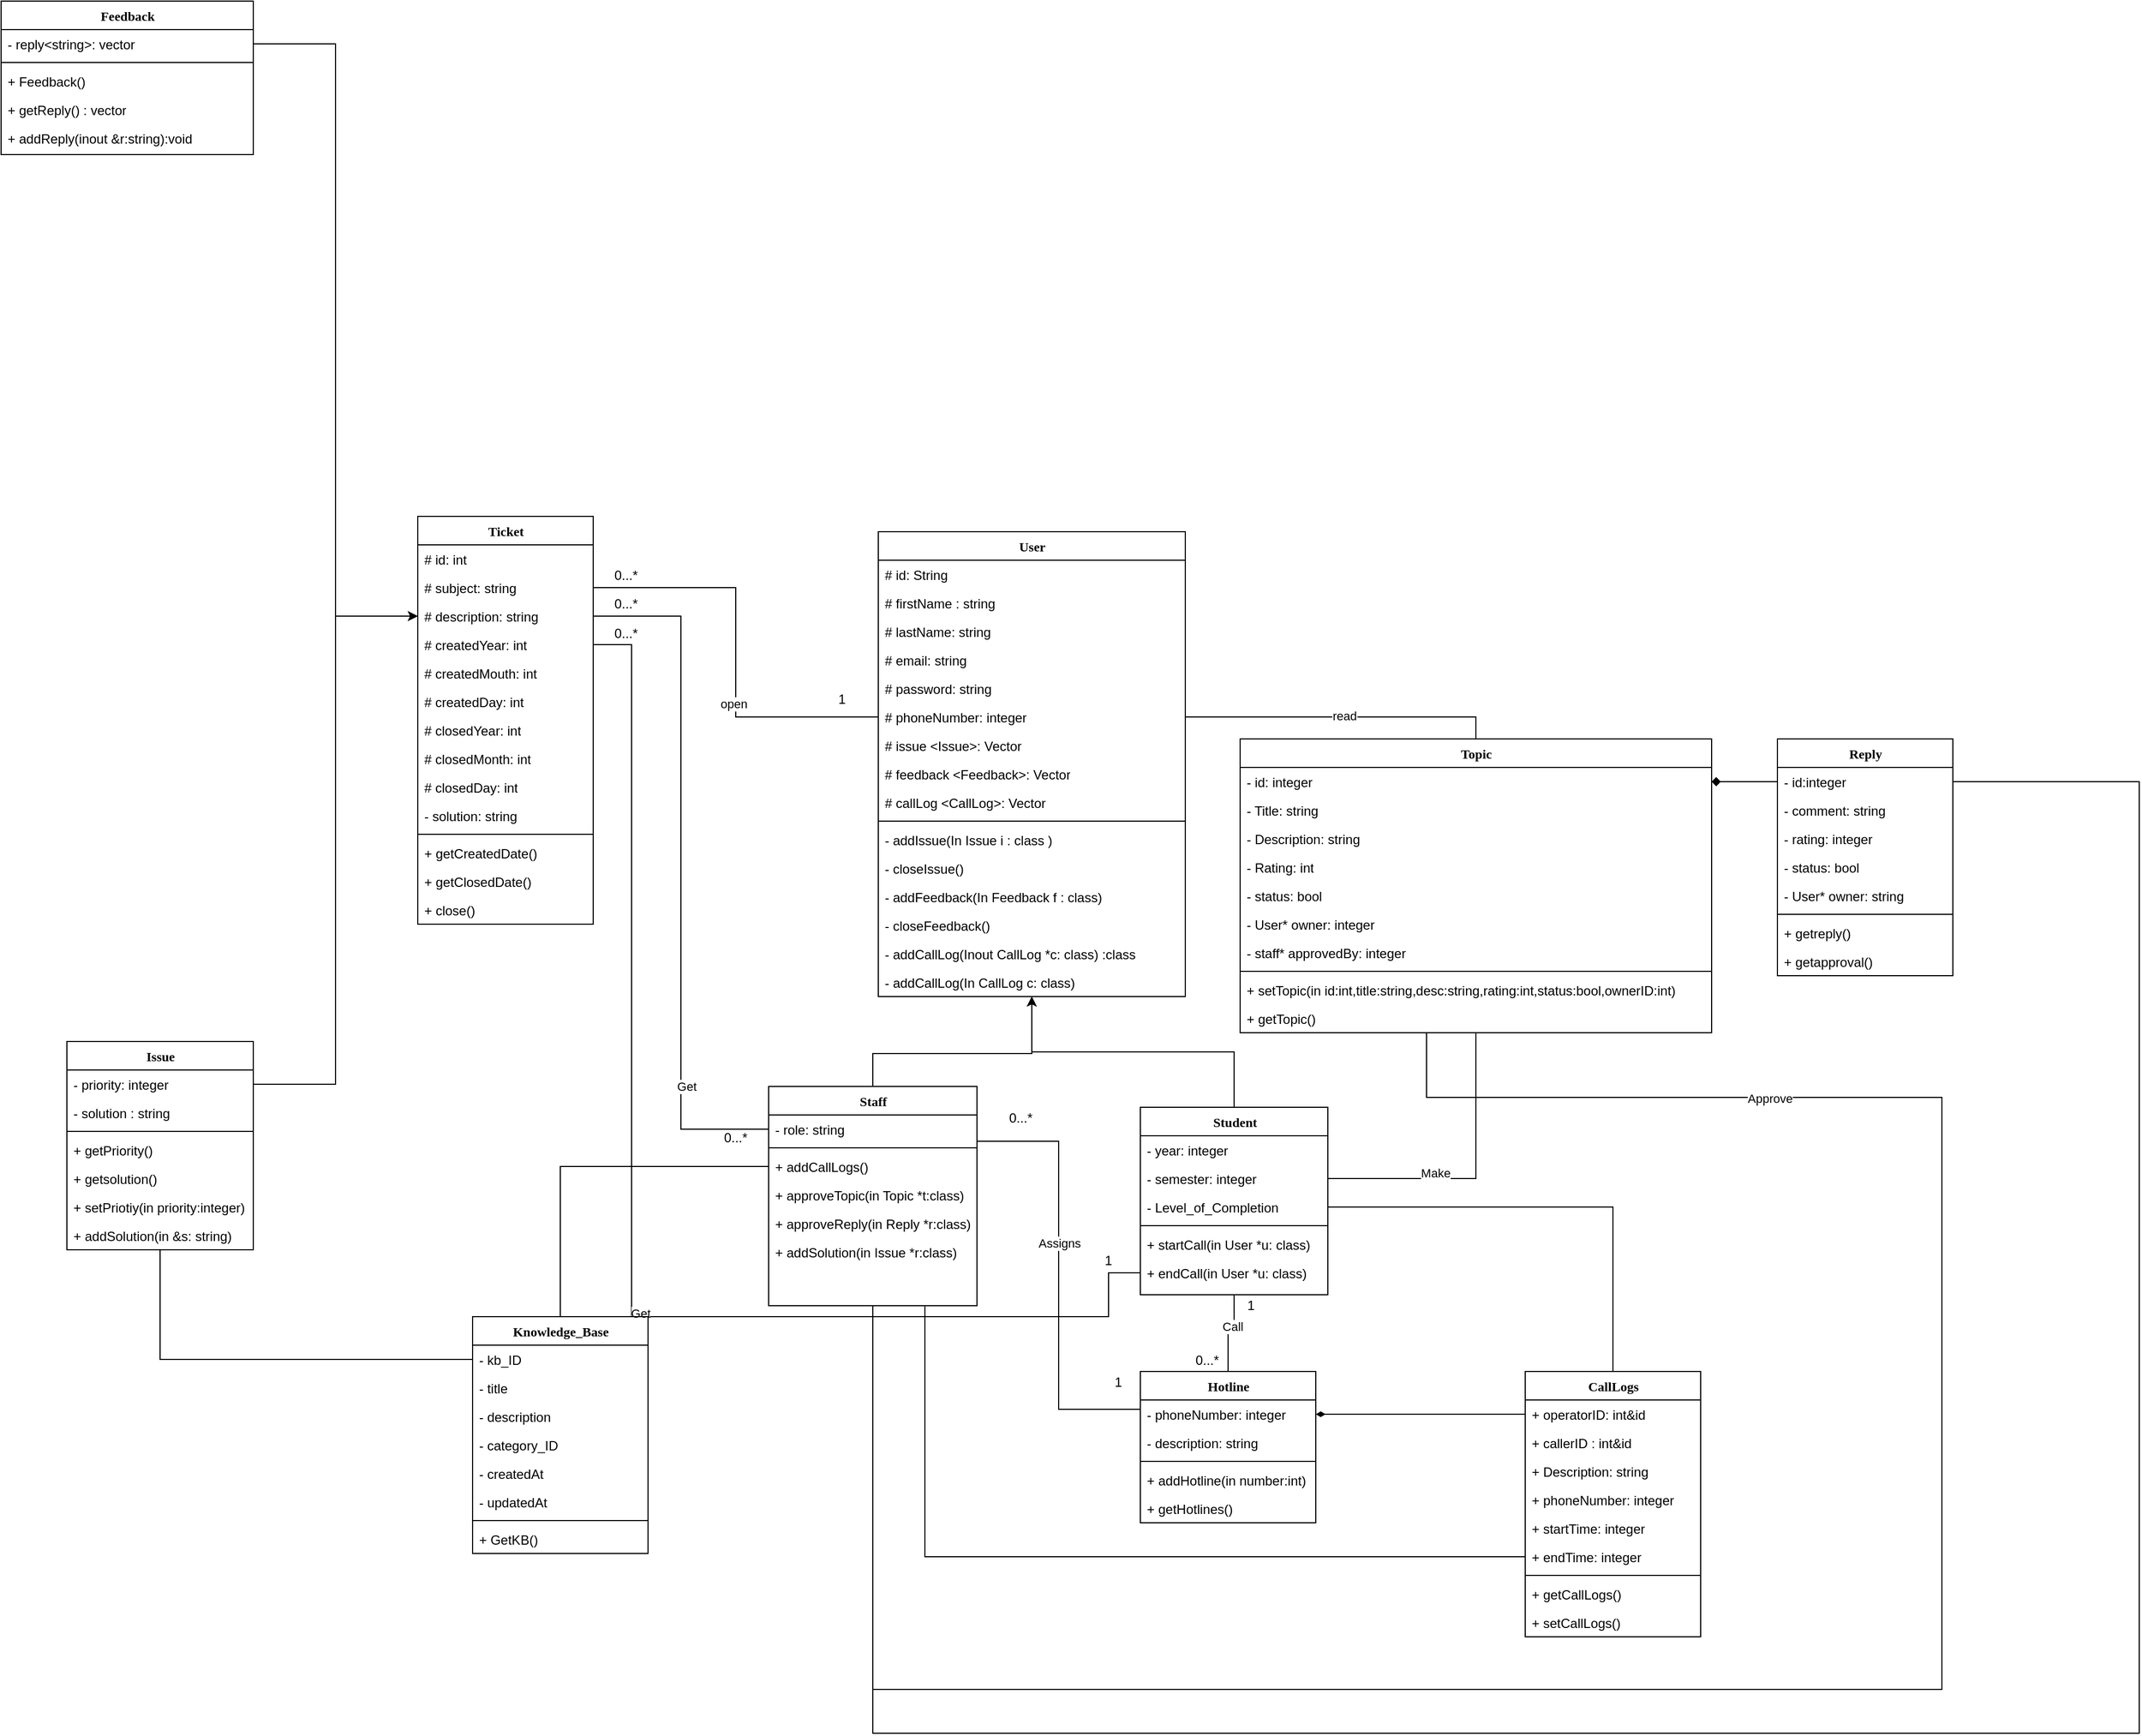 <mxfile version="13.9.9" type="device"><diagram name="Page-1" id="6133507b-19e7-1e82-6fc7-422aa6c4b21f"><mxGraphModel dx="1185" dy="4085" grid="1" gridSize="10" guides="1" tooltips="1" connect="1" arrows="1" fold="1" page="1" pageScale="1" pageWidth="1100" pageHeight="850" background="#ffffff" math="0" shadow="0"><root><mxCell id="0"/><mxCell id="1" parent="0"/><mxCell id="uD2Qz-DI841jRmQrWf2C-61" style="edgeStyle=orthogonalEdgeStyle;rounded=0;orthogonalLoop=1;jettySize=auto;html=1;exitX=0.5;exitY=0;exitDx=0;exitDy=0;entryX=0.5;entryY=1;entryDx=0;entryDy=0;" parent="1" source="uD2Qz-DI841jRmQrWf2C-1" target="uD2Qz-DI841jRmQrWf2C-73" edge="1"><mxGeometry relative="1" as="geometry"><mxPoint x="1669" y="-2028" as="targetPoint"/></mxGeometry></mxCell><mxCell id="uD2Qz-DI841jRmQrWf2C-149" style="edgeStyle=orthogonalEdgeStyle;rounded=0;orthogonalLoop=1;jettySize=auto;html=1;exitX=0.5;exitY=1;exitDx=0;exitDy=0;endArrow=none;endFill=0;entryX=0.5;entryY=0;entryDx=0;entryDy=0;" parent="1" source="uD2Qz-DI841jRmQrWf2C-1" target="uD2Qz-DI841jRmQrWf2C-117" edge="1"><mxGeometry relative="1" as="geometry"><mxPoint x="1870" y="-1730" as="targetPoint"/></mxGeometry></mxCell><mxCell id="uD2Qz-DI841jRmQrWf2C-152" value="Call" style="edgeLabel;html=1;align=center;verticalAlign=middle;resizable=0;points=[];" parent="uD2Qz-DI841jRmQrWf2C-149" vertex="1" connectable="0"><mxGeometry x="-0.241" y="-2" relative="1" as="geometry"><mxPoint as="offset"/></mxGeometry></mxCell><mxCell id="uD2Qz-DI841jRmQrWf2C-1" value="Student" style="swimlane;html=1;fontStyle=1;align=center;verticalAlign=top;childLayout=stackLayout;horizontal=1;startSize=26;horizontalStack=0;resizeParent=1;resizeLast=0;collapsible=1;marginBottom=0;swimlaneFillColor=#ffffff;rounded=0;shadow=0;comic=0;labelBackgroundColor=none;strokeWidth=1;fillColor=none;fontFamily=Verdana;fontSize=12" parent="1" vertex="1"><mxGeometry x="1769" y="-1941" width="171" height="171" as="geometry"><mxRectangle x="1769" y="-1941" width="100" height="26" as="alternateBounds"/></mxGeometry></mxCell><mxCell id="uD2Qz-DI841jRmQrWf2C-2" value="- year: integer" style="text;html=1;strokeColor=none;fillColor=none;align=left;verticalAlign=top;spacingLeft=4;spacingRight=4;whiteSpace=wrap;overflow=hidden;rotatable=0;points=[[0,0.5],[1,0.5]];portConstraint=eastwest;" parent="uD2Qz-DI841jRmQrWf2C-1" vertex="1"><mxGeometry y="26" width="171" height="26" as="geometry"/></mxCell><mxCell id="uD2Qz-DI841jRmQrWf2C-3" value="- semester: integer" style="text;html=1;strokeColor=none;fillColor=none;align=left;verticalAlign=top;spacingLeft=4;spacingRight=4;whiteSpace=wrap;overflow=hidden;rotatable=0;points=[[0,0.5],[1,0.5]];portConstraint=eastwest;" parent="uD2Qz-DI841jRmQrWf2C-1" vertex="1"><mxGeometry y="52" width="171" height="26" as="geometry"/></mxCell><mxCell id="uD2Qz-DI841jRmQrWf2C-107" value="- Level_of_Completion" style="text;html=1;strokeColor=none;fillColor=none;align=left;verticalAlign=top;spacingLeft=4;spacingRight=4;whiteSpace=wrap;overflow=hidden;rotatable=0;points=[[0,0.5],[1,0.5]];portConstraint=eastwest;" parent="uD2Qz-DI841jRmQrWf2C-1" vertex="1"><mxGeometry y="78" width="171" height="26" as="geometry"/></mxCell><mxCell id="uD2Qz-DI841jRmQrWf2C-4" value="" style="line;html=1;strokeWidth=1;fillColor=none;align=left;verticalAlign=middle;spacingTop=-1;spacingLeft=3;spacingRight=3;rotatable=0;labelPosition=right;points=[];portConstraint=eastwest;" parent="uD2Qz-DI841jRmQrWf2C-1" vertex="1"><mxGeometry y="104" width="171" height="8" as="geometry"/></mxCell><mxCell id="uD2Qz-DI841jRmQrWf2C-70" value="+ startCall(in User *u: class)" style="text;html=1;strokeColor=none;fillColor=none;align=left;verticalAlign=top;spacingLeft=4;spacingRight=4;whiteSpace=wrap;overflow=hidden;rotatable=0;points=[[0,0.5],[1,0.5]];portConstraint=eastwest;" parent="uD2Qz-DI841jRmQrWf2C-1" vertex="1"><mxGeometry y="112" width="171" height="26" as="geometry"/></mxCell><mxCell id="uD2Qz-DI841jRmQrWf2C-5" value="+ endCall(in User *u: class)" style="text;html=1;strokeColor=none;fillColor=none;align=left;verticalAlign=top;spacingLeft=4;spacingRight=4;whiteSpace=wrap;overflow=hidden;rotatable=0;points=[[0,0.5],[1,0.5]];portConstraint=eastwest;" parent="uD2Qz-DI841jRmQrWf2C-1" vertex="1"><mxGeometry y="138" width="171" height="26" as="geometry"/></mxCell><mxCell id="uD2Qz-DI841jRmQrWf2C-62" style="edgeStyle=orthogonalEdgeStyle;rounded=0;orthogonalLoop=1;jettySize=auto;html=1;exitX=0.5;exitY=0;exitDx=0;exitDy=0;entryX=0.5;entryY=1;entryDx=0;entryDy=0;" parent="1" source="uD2Qz-DI841jRmQrWf2C-53" target="uD2Qz-DI841jRmQrWf2C-73" edge="1"><mxGeometry relative="1" as="geometry"><mxPoint x="1669" y="-2026" as="targetPoint"/><Array as="points"><mxPoint x="1525" y="-1990"/><mxPoint x="1670" y="-1990"/></Array></mxGeometry></mxCell><mxCell id="uD2Qz-DI841jRmQrWf2C-154" style="edgeStyle=orthogonalEdgeStyle;rounded=0;orthogonalLoop=1;jettySize=auto;html=1;exitX=1;exitY=0.25;exitDx=0;exitDy=0;entryX=0;entryY=0.25;entryDx=0;entryDy=0;endArrow=none;endFill=0;" parent="1" source="uD2Qz-DI841jRmQrWf2C-53" target="uD2Qz-DI841jRmQrWf2C-117" edge="1"><mxGeometry relative="1" as="geometry"/></mxCell><mxCell id="uD2Qz-DI841jRmQrWf2C-157" value="Assigns" style="edgeLabel;html=1;align=center;verticalAlign=middle;resizable=0;points=[];" parent="uD2Qz-DI841jRmQrWf2C-154" vertex="1" connectable="0"><mxGeometry x="-0.148" relative="1" as="geometry"><mxPoint as="offset"/></mxGeometry></mxCell><mxCell id="uD2Qz-DI841jRmQrWf2C-187" style="edgeStyle=orthogonalEdgeStyle;rounded=0;orthogonalLoop=1;jettySize=auto;html=1;exitX=0.5;exitY=1;exitDx=0;exitDy=0;entryX=0.75;entryY=1;entryDx=0;entryDy=0;endArrow=none;endFill=0;" parent="1" source="uD2Qz-DI841jRmQrWf2C-53" target="uD2Qz-DI841jRmQrWf2C-133" edge="1"><mxGeometry relative="1" as="geometry"><Array as="points"><mxPoint x="1525" y="-1410"/><mxPoint x="2500" y="-1410"/><mxPoint x="2500" y="-1950"/><mxPoint x="2030" y="-1950"/></Array></mxGeometry></mxCell><mxCell id="uD2Qz-DI841jRmQrWf2C-191" value="Approve" style="edgeLabel;html=1;align=center;verticalAlign=middle;resizable=0;points=[];" parent="uD2Qz-DI841jRmQrWf2C-187" vertex="1" connectable="0"><mxGeometry x="0.588" relative="1" as="geometry"><mxPoint y="1" as="offset"/></mxGeometry></mxCell><mxCell id="LTG6t53aJ85nXShR4HOv-27" style="edgeStyle=orthogonalEdgeStyle;rounded=0;orthogonalLoop=1;jettySize=auto;html=1;exitX=0.75;exitY=1;exitDx=0;exitDy=0;entryX=0;entryY=0.5;entryDx=0;entryDy=0;endArrow=none;endFill=0;" edge="1" parent="1" source="uD2Qz-DI841jRmQrWf2C-53" target="uD2Qz-DI841jRmQrWf2C-171"><mxGeometry relative="1" as="geometry"/></mxCell><mxCell id="uD2Qz-DI841jRmQrWf2C-53" value="Staff" style="swimlane;html=1;fontStyle=1;align=center;verticalAlign=top;childLayout=stackLayout;horizontal=1;startSize=26;horizontalStack=0;resizeParent=1;resizeLast=0;collapsible=1;marginBottom=0;swimlaneFillColor=#ffffff;rounded=0;shadow=0;comic=0;labelBackgroundColor=none;strokeWidth=1;fillColor=none;fontFamily=Verdana;fontSize=12" parent="1" vertex="1"><mxGeometry x="1430" y="-1960" width="190" height="200" as="geometry"><mxRectangle x="1430" y="-1941" width="100" height="26" as="alternateBounds"/></mxGeometry></mxCell><mxCell id="uD2Qz-DI841jRmQrWf2C-54" value="- role: string" style="text;html=1;strokeColor=none;fillColor=none;align=left;verticalAlign=top;spacingLeft=4;spacingRight=4;whiteSpace=wrap;overflow=hidden;rotatable=0;points=[[0,0.5],[1,0.5]];portConstraint=eastwest;" parent="uD2Qz-DI841jRmQrWf2C-53" vertex="1"><mxGeometry y="26" width="190" height="26" as="geometry"/></mxCell><mxCell id="uD2Qz-DI841jRmQrWf2C-56" value="" style="line;html=1;strokeWidth=1;fillColor=none;align=left;verticalAlign=middle;spacingTop=-1;spacingLeft=3;spacingRight=3;rotatable=0;labelPosition=right;points=[];portConstraint=eastwest;" parent="uD2Qz-DI841jRmQrWf2C-53" vertex="1"><mxGeometry y="52" width="190" height="8" as="geometry"/></mxCell><mxCell id="uD2Qz-DI841jRmQrWf2C-57" value="+ addCallLogs()" style="text;html=1;strokeColor=none;fillColor=none;align=left;verticalAlign=top;spacingLeft=4;spacingRight=4;whiteSpace=wrap;overflow=hidden;rotatable=0;points=[[0,0.5],[1,0.5]];portConstraint=eastwest;" parent="uD2Qz-DI841jRmQrWf2C-53" vertex="1"><mxGeometry y="60" width="190" height="26" as="geometry"/></mxCell><mxCell id="uD2Qz-DI841jRmQrWf2C-167" value="+ approveTopic(in Topic *t:class)" style="text;html=1;strokeColor=none;fillColor=none;align=left;verticalAlign=top;spacingLeft=4;spacingRight=4;whiteSpace=wrap;overflow=hidden;rotatable=0;points=[[0,0.5],[1,0.5]];portConstraint=eastwest;" parent="uD2Qz-DI841jRmQrWf2C-53" vertex="1"><mxGeometry y="86" width="190" height="26" as="geometry"/></mxCell><mxCell id="uD2Qz-DI841jRmQrWf2C-196" value="+ approveReply(in Reply *r:class)" style="text;html=1;strokeColor=none;fillColor=none;align=left;verticalAlign=top;spacingLeft=4;spacingRight=4;whiteSpace=wrap;overflow=hidden;rotatable=0;points=[[0,0.5],[1,0.5]];portConstraint=eastwest;" parent="uD2Qz-DI841jRmQrWf2C-53" vertex="1"><mxGeometry y="112" width="190" height="26" as="geometry"/></mxCell><mxCell id="LTG6t53aJ85nXShR4HOv-24" value="+ addSolution(in Issue *r:class)" style="text;html=1;strokeColor=none;fillColor=none;align=left;verticalAlign=top;spacingLeft=4;spacingRight=4;whiteSpace=wrap;overflow=hidden;rotatable=0;points=[[0,0.5],[1,0.5]];portConstraint=eastwest;" vertex="1" parent="uD2Qz-DI841jRmQrWf2C-53"><mxGeometry y="138" width="190" height="26" as="geometry"/></mxCell><mxCell id="uD2Qz-DI841jRmQrWf2C-73" value="User" style="swimlane;html=1;fontStyle=1;align=center;verticalAlign=top;childLayout=stackLayout;horizontal=1;startSize=26;horizontalStack=0;resizeParent=1;resizeLast=0;collapsible=1;marginBottom=0;swimlaneFillColor=#ffffff;rounded=0;shadow=0;comic=0;labelBackgroundColor=none;strokeWidth=1;fillColor=none;fontFamily=Verdana;fontSize=12" parent="1" vertex="1"><mxGeometry x="1530" y="-2466" width="280" height="424" as="geometry"><mxRectangle x="1581" y="-2465" width="100" height="26" as="alternateBounds"/></mxGeometry></mxCell><mxCell id="uD2Qz-DI841jRmQrWf2C-74" value="# id: String" style="text;html=1;strokeColor=none;fillColor=none;align=left;verticalAlign=top;spacingLeft=4;spacingRight=4;whiteSpace=wrap;overflow=hidden;rotatable=0;points=[[0,0.5],[1,0.5]];portConstraint=eastwest;" parent="uD2Qz-DI841jRmQrWf2C-73" vertex="1"><mxGeometry y="26" width="280" height="26" as="geometry"/></mxCell><mxCell id="uD2Qz-DI841jRmQrWf2C-75" value="#&amp;nbsp;firstName : string" style="text;html=1;strokeColor=none;fillColor=none;align=left;verticalAlign=top;spacingLeft=4;spacingRight=4;whiteSpace=wrap;overflow=hidden;rotatable=0;points=[[0,0.5],[1,0.5]];portConstraint=eastwest;" parent="uD2Qz-DI841jRmQrWf2C-73" vertex="1"><mxGeometry y="52" width="280" height="26" as="geometry"/></mxCell><mxCell id="uD2Qz-DI841jRmQrWf2C-78" value="#&amp;nbsp;lastName: string" style="text;html=1;strokeColor=none;fillColor=none;align=left;verticalAlign=top;spacingLeft=4;spacingRight=4;whiteSpace=wrap;overflow=hidden;rotatable=0;points=[[0,0.5],[1,0.5]];portConstraint=eastwest;" parent="uD2Qz-DI841jRmQrWf2C-73" vertex="1"><mxGeometry y="78" width="280" height="26" as="geometry"/></mxCell><mxCell id="uD2Qz-DI841jRmQrWf2C-79" value="#&amp;nbsp;email: string" style="text;html=1;strokeColor=none;fillColor=none;align=left;verticalAlign=top;spacingLeft=4;spacingRight=4;whiteSpace=wrap;overflow=hidden;rotatable=0;points=[[0,0.5],[1,0.5]];portConstraint=eastwest;" parent="uD2Qz-DI841jRmQrWf2C-73" vertex="1"><mxGeometry y="104" width="280" height="26" as="geometry"/></mxCell><mxCell id="uD2Qz-DI841jRmQrWf2C-80" value="#&amp;nbsp;password: string" style="text;html=1;strokeColor=none;fillColor=none;align=left;verticalAlign=top;spacingLeft=4;spacingRight=4;whiteSpace=wrap;overflow=hidden;rotatable=0;points=[[0,0.5],[1,0.5]];portConstraint=eastwest;" parent="uD2Qz-DI841jRmQrWf2C-73" vertex="1"><mxGeometry y="130" width="280" height="26" as="geometry"/></mxCell><mxCell id="uD2Qz-DI841jRmQrWf2C-81" value="#&amp;nbsp;phoneNumber: integer" style="text;html=1;strokeColor=none;fillColor=none;align=left;verticalAlign=top;spacingLeft=4;spacingRight=4;whiteSpace=wrap;overflow=hidden;rotatable=0;points=[[0,0.5],[1,0.5]];portConstraint=eastwest;" parent="uD2Qz-DI841jRmQrWf2C-73" vertex="1"><mxGeometry y="156" width="280" height="26" as="geometry"/></mxCell><mxCell id="uD2Qz-DI841jRmQrWf2C-82" value="#&amp;nbsp;issue &amp;lt;Issue&amp;gt;: Vector" style="text;html=1;strokeColor=none;fillColor=none;align=left;verticalAlign=top;spacingLeft=4;spacingRight=4;whiteSpace=wrap;overflow=hidden;rotatable=0;points=[[0,0.5],[1,0.5]];portConstraint=eastwest;" parent="uD2Qz-DI841jRmQrWf2C-73" vertex="1"><mxGeometry y="182" width="280" height="26" as="geometry"/></mxCell><mxCell id="uD2Qz-DI841jRmQrWf2C-83" value="#&amp;nbsp;feedback &amp;lt;Feedback&amp;gt;: Vector" style="text;html=1;strokeColor=none;fillColor=none;align=left;verticalAlign=top;spacingLeft=4;spacingRight=4;whiteSpace=wrap;overflow=hidden;rotatable=0;points=[[0,0.5],[1,0.5]];portConstraint=eastwest;" parent="uD2Qz-DI841jRmQrWf2C-73" vertex="1"><mxGeometry y="208" width="280" height="26" as="geometry"/></mxCell><mxCell id="uD2Qz-DI841jRmQrWf2C-84" value="#&amp;nbsp;callLog &amp;lt;CallLog&amp;gt;: Vector" style="text;html=1;strokeColor=none;fillColor=none;align=left;verticalAlign=top;spacingLeft=4;spacingRight=4;whiteSpace=wrap;overflow=hidden;rotatable=0;points=[[0,0.5],[1,0.5]];portConstraint=eastwest;" parent="uD2Qz-DI841jRmQrWf2C-73" vertex="1"><mxGeometry y="234" width="280" height="26" as="geometry"/></mxCell><mxCell id="uD2Qz-DI841jRmQrWf2C-76" value="" style="line;html=1;strokeWidth=1;fillColor=none;align=left;verticalAlign=middle;spacingTop=-1;spacingLeft=3;spacingRight=3;rotatable=0;labelPosition=right;points=[];portConstraint=eastwest;" parent="uD2Qz-DI841jRmQrWf2C-73" vertex="1"><mxGeometry y="260" width="280" height="8" as="geometry"/></mxCell><mxCell id="uD2Qz-DI841jRmQrWf2C-85" value="- addIssue(In Issue i : class )" style="text;html=1;strokeColor=none;fillColor=none;align=left;verticalAlign=top;spacingLeft=4;spacingRight=4;whiteSpace=wrap;overflow=hidden;rotatable=0;points=[[0,0.5],[1,0.5]];portConstraint=eastwest;" parent="uD2Qz-DI841jRmQrWf2C-73" vertex="1"><mxGeometry y="268" width="280" height="26" as="geometry"/></mxCell><mxCell id="uD2Qz-DI841jRmQrWf2C-86" value="- closeIssue()&amp;nbsp;" style="text;html=1;strokeColor=none;fillColor=none;align=left;verticalAlign=top;spacingLeft=4;spacingRight=4;whiteSpace=wrap;overflow=hidden;rotatable=0;points=[[0,0.5],[1,0.5]];portConstraint=eastwest;" parent="uD2Qz-DI841jRmQrWf2C-73" vertex="1"><mxGeometry y="294" width="280" height="26" as="geometry"/></mxCell><mxCell id="uD2Qz-DI841jRmQrWf2C-77" value="- addFeedback(In Feedback f : class)&amp;nbsp;&amp;nbsp;" style="text;html=1;strokeColor=none;fillColor=none;align=left;verticalAlign=top;spacingLeft=4;spacingRight=4;whiteSpace=wrap;overflow=hidden;rotatable=0;points=[[0,0.5],[1,0.5]];portConstraint=eastwest;" parent="uD2Qz-DI841jRmQrWf2C-73" vertex="1"><mxGeometry y="320" width="280" height="26" as="geometry"/></mxCell><mxCell id="uD2Qz-DI841jRmQrWf2C-87" value="- closeFeedback()&amp;nbsp;" style="text;html=1;strokeColor=none;fillColor=none;align=left;verticalAlign=top;spacingLeft=4;spacingRight=4;whiteSpace=wrap;overflow=hidden;rotatable=0;points=[[0,0.5],[1,0.5]];portConstraint=eastwest;" parent="uD2Qz-DI841jRmQrWf2C-73" vertex="1"><mxGeometry y="346" width="280" height="26" as="geometry"/></mxCell><mxCell id="uD2Qz-DI841jRmQrWf2C-164" value="- addCallLog(Inout CallLog *c: class) :class" style="text;html=1;strokeColor=none;fillColor=none;align=left;verticalAlign=top;spacingLeft=4;spacingRight=4;whiteSpace=wrap;overflow=hidden;rotatable=0;points=[[0,0.5],[1,0.5]];portConstraint=eastwest;" parent="uD2Qz-DI841jRmQrWf2C-73" vertex="1"><mxGeometry y="372" width="280" height="26" as="geometry"/></mxCell><mxCell id="uD2Qz-DI841jRmQrWf2C-88" value="- addCallLog(In CallLog c: class)&amp;nbsp;" style="text;html=1;strokeColor=none;fillColor=none;align=left;verticalAlign=top;spacingLeft=4;spacingRight=4;whiteSpace=wrap;overflow=hidden;rotatable=0;points=[[0,0.5],[1,0.5]];portConstraint=eastwest;" parent="uD2Qz-DI841jRmQrWf2C-73" vertex="1"><mxGeometry y="398" width="280" height="26" as="geometry"/></mxCell><mxCell id="uD2Qz-DI841jRmQrWf2C-98" value="" style="group;container=1;" parent="1" vertex="1" connectable="0"><mxGeometry x="1123" y="-2323" width="394" height="314" as="geometry"><mxRectangle x="1123" y="-2323" width="50" height="40" as="alternateBounds"/></mxGeometry></mxCell><mxCell id="uD2Qz-DI841jRmQrWf2C-96" value="1" style="text;html=1;strokeColor=none;fillColor=none;align=center;verticalAlign=middle;whiteSpace=wrap;rounded=0;" parent="uD2Qz-DI841jRmQrWf2C-98" vertex="1"><mxGeometry x="354" width="40" height="20" as="geometry"/></mxCell><mxCell id="uD2Qz-DI841jRmQrWf2C-108" style="edgeStyle=orthogonalEdgeStyle;rounded=0;orthogonalLoop=1;jettySize=auto;html=1;exitX=1;exitY=0.5;exitDx=0;exitDy=0;entryX=0;entryY=0.5;entryDx=0;entryDy=0;endArrow=none;endFill=0;" parent="1" source="uD2Qz-DI841jRmQrWf2C-99" target="uD2Qz-DI841jRmQrWf2C-54" edge="1"><mxGeometry relative="1" as="geometry"/></mxCell><mxCell id="uD2Qz-DI841jRmQrWf2C-115" value="Get" style="edgeLabel;html=1;align=center;verticalAlign=middle;resizable=0;points=[];" parent="uD2Qz-DI841jRmQrWf2C-108" vertex="1" connectable="0"><mxGeometry x="0.619" y="5" relative="1" as="geometry"><mxPoint as="offset"/></mxGeometry></mxCell><mxCell id="uD2Qz-DI841jRmQrWf2C-109" style="edgeStyle=orthogonalEdgeStyle;rounded=0;orthogonalLoop=1;jettySize=auto;html=1;exitX=1;exitY=0.5;exitDx=0;exitDy=0;entryX=0;entryY=0.5;entryDx=0;entryDy=0;endArrow=none;endFill=0;" parent="1" source="uD2Qz-DI841jRmQrWf2C-100" target="uD2Qz-DI841jRmQrWf2C-5" edge="1"><mxGeometry relative="1" as="geometry"><Array as="points"><mxPoint x="1305" y="-2363"/><mxPoint x="1305" y="-1750"/><mxPoint x="1740" y="-1750"/><mxPoint x="1740" y="-1790"/></Array></mxGeometry></mxCell><mxCell id="uD2Qz-DI841jRmQrWf2C-114" value="Get" style="edgeLabel;html=1;align=center;verticalAlign=middle;resizable=0;points=[];" parent="uD2Qz-DI841jRmQrWf2C-109" vertex="1" connectable="0"><mxGeometry x="0.138" y="3" relative="1" as="geometry"><mxPoint as="offset"/></mxGeometry></mxCell><mxCell id="uD2Qz-DI841jRmQrWf2C-110" value="0...*" style="text;html=1;strokeColor=none;fillColor=none;align=center;verticalAlign=middle;whiteSpace=wrap;rounded=0;" parent="1" vertex="1"><mxGeometry x="1280" y="-2410" width="40" height="20" as="geometry"/></mxCell><mxCell id="uD2Qz-DI841jRmQrWf2C-111" value="0...*" style="text;html=1;strokeColor=none;fillColor=none;align=center;verticalAlign=middle;whiteSpace=wrap;rounded=0;" parent="1" vertex="1"><mxGeometry x="1380" y="-1923" width="40" height="20" as="geometry"/></mxCell><mxCell id="uD2Qz-DI841jRmQrWf2C-113" value="1" style="text;html=1;strokeColor=none;fillColor=none;align=center;verticalAlign=middle;whiteSpace=wrap;rounded=0;" parent="1" vertex="1"><mxGeometry x="1720" y="-1811" width="40" height="20" as="geometry"/></mxCell><mxCell id="uD2Qz-DI841jRmQrWf2C-117" value="Hotline" style="swimlane;html=1;fontStyle=1;align=center;verticalAlign=top;childLayout=stackLayout;horizontal=1;startSize=26;horizontalStack=0;resizeParent=1;resizeLast=0;collapsible=1;marginBottom=0;swimlaneFillColor=#ffffff;rounded=0;shadow=0;comic=0;labelBackgroundColor=none;strokeWidth=1;fillColor=none;fontFamily=Verdana;fontSize=12" parent="1" vertex="1"><mxGeometry x="1769" y="-1700" width="160" height="138" as="geometry"><mxRectangle x="1430" y="-1941" width="100" height="26" as="alternateBounds"/></mxGeometry></mxCell><mxCell id="uD2Qz-DI841jRmQrWf2C-118" value="- phoneNumber: integer" style="text;html=1;strokeColor=none;fillColor=none;align=left;verticalAlign=top;spacingLeft=4;spacingRight=4;whiteSpace=wrap;overflow=hidden;rotatable=0;points=[[0,0.5],[1,0.5]];portConstraint=eastwest;" parent="uD2Qz-DI841jRmQrWf2C-117" vertex="1"><mxGeometry y="26" width="160" height="26" as="geometry"/></mxCell><mxCell id="uD2Qz-DI841jRmQrWf2C-161" value="- description: string" style="text;html=1;strokeColor=none;fillColor=none;align=left;verticalAlign=top;spacingLeft=4;spacingRight=4;whiteSpace=wrap;overflow=hidden;rotatable=0;points=[[0,0.5],[1,0.5]];portConstraint=eastwest;" parent="uD2Qz-DI841jRmQrWf2C-117" vertex="1"><mxGeometry y="52" width="160" height="26" as="geometry"/></mxCell><mxCell id="uD2Qz-DI841jRmQrWf2C-119" value="" style="line;html=1;strokeWidth=1;fillColor=none;align=left;verticalAlign=middle;spacingTop=-1;spacingLeft=3;spacingRight=3;rotatable=0;labelPosition=right;points=[];portConstraint=eastwest;" parent="uD2Qz-DI841jRmQrWf2C-117" vertex="1"><mxGeometry y="78" width="160" height="8" as="geometry"/></mxCell><mxCell id="uD2Qz-DI841jRmQrWf2C-120" value="+ addHotline(in number:int)" style="text;html=1;strokeColor=none;fillColor=none;align=left;verticalAlign=top;spacingLeft=4;spacingRight=4;whiteSpace=wrap;overflow=hidden;rotatable=0;points=[[0,0.5],[1,0.5]];portConstraint=eastwest;" parent="uD2Qz-DI841jRmQrWf2C-117" vertex="1"><mxGeometry y="86" width="160" height="26" as="geometry"/></mxCell><mxCell id="uD2Qz-DI841jRmQrWf2C-163" value="+ getHotlines()" style="text;html=1;strokeColor=none;fillColor=none;align=left;verticalAlign=top;spacingLeft=4;spacingRight=4;whiteSpace=wrap;overflow=hidden;rotatable=0;points=[[0,0.5],[1,0.5]];portConstraint=eastwest;" parent="uD2Qz-DI841jRmQrWf2C-117" vertex="1"><mxGeometry y="112" width="160" height="26" as="geometry"/></mxCell><mxCell id="uD2Qz-DI841jRmQrWf2C-121" value="CallLogs" style="swimlane;html=1;fontStyle=1;align=center;verticalAlign=top;childLayout=stackLayout;horizontal=1;startSize=26;horizontalStack=0;resizeParent=1;resizeLast=0;collapsible=1;marginBottom=0;swimlaneFillColor=#ffffff;rounded=0;shadow=0;comic=0;labelBackgroundColor=none;strokeWidth=1;fillColor=none;fontFamily=Verdana;fontSize=12" parent="1" vertex="1"><mxGeometry x="2120" y="-1700" width="160" height="242" as="geometry"><mxRectangle x="1430" y="-1941" width="100" height="26" as="alternateBounds"/></mxGeometry></mxCell><mxCell id="uD2Qz-DI841jRmQrWf2C-122" value="+ operatorID: int&amp;amp;id" style="text;html=1;strokeColor=none;fillColor=none;align=left;verticalAlign=top;spacingLeft=4;spacingRight=4;whiteSpace=wrap;overflow=hidden;rotatable=0;points=[[0,0.5],[1,0.5]];portConstraint=eastwest;" parent="uD2Qz-DI841jRmQrWf2C-121" vertex="1"><mxGeometry y="26" width="160" height="26" as="geometry"/></mxCell><mxCell id="uD2Qz-DI841jRmQrWf2C-166" value="+ callerID : int&amp;amp;id" style="text;html=1;strokeColor=none;fillColor=none;align=left;verticalAlign=top;spacingLeft=4;spacingRight=4;whiteSpace=wrap;overflow=hidden;rotatable=0;points=[[0,0.5],[1,0.5]];portConstraint=eastwest;" parent="uD2Qz-DI841jRmQrWf2C-121" vertex="1"><mxGeometry y="52" width="160" height="26" as="geometry"/></mxCell><mxCell id="uD2Qz-DI841jRmQrWf2C-168" value="+ Description: string" style="text;html=1;strokeColor=none;fillColor=none;align=left;verticalAlign=top;spacingLeft=4;spacingRight=4;whiteSpace=wrap;overflow=hidden;rotatable=0;points=[[0,0.5],[1,0.5]];portConstraint=eastwest;" parent="uD2Qz-DI841jRmQrWf2C-121" vertex="1"><mxGeometry y="78" width="160" height="26" as="geometry"/></mxCell><mxCell id="uD2Qz-DI841jRmQrWf2C-169" value="+ phoneNumber: integer" style="text;html=1;strokeColor=none;fillColor=none;align=left;verticalAlign=top;spacingLeft=4;spacingRight=4;whiteSpace=wrap;overflow=hidden;rotatable=0;points=[[0,0.5],[1,0.5]];portConstraint=eastwest;" parent="uD2Qz-DI841jRmQrWf2C-121" vertex="1"><mxGeometry y="104" width="160" height="26" as="geometry"/></mxCell><mxCell id="uD2Qz-DI841jRmQrWf2C-170" value="+ startTime: integer" style="text;html=1;strokeColor=none;fillColor=none;align=left;verticalAlign=top;spacingLeft=4;spacingRight=4;whiteSpace=wrap;overflow=hidden;rotatable=0;points=[[0,0.5],[1,0.5]];portConstraint=eastwest;" parent="uD2Qz-DI841jRmQrWf2C-121" vertex="1"><mxGeometry y="130" width="160" height="26" as="geometry"/></mxCell><mxCell id="uD2Qz-DI841jRmQrWf2C-171" value="+ endTime: integer" style="text;html=1;strokeColor=none;fillColor=none;align=left;verticalAlign=top;spacingLeft=4;spacingRight=4;whiteSpace=wrap;overflow=hidden;rotatable=0;points=[[0,0.5],[1,0.5]];portConstraint=eastwest;" parent="uD2Qz-DI841jRmQrWf2C-121" vertex="1"><mxGeometry y="156" width="160" height="26" as="geometry"/></mxCell><mxCell id="uD2Qz-DI841jRmQrWf2C-123" value="" style="line;html=1;strokeWidth=1;fillColor=none;align=left;verticalAlign=middle;spacingTop=-1;spacingLeft=3;spacingRight=3;rotatable=0;labelPosition=right;points=[];portConstraint=eastwest;" parent="uD2Qz-DI841jRmQrWf2C-121" vertex="1"><mxGeometry y="182" width="160" height="8" as="geometry"/></mxCell><mxCell id="uD2Qz-DI841jRmQrWf2C-124" value="+ getCallLogs()" style="text;html=1;strokeColor=none;fillColor=none;align=left;verticalAlign=top;spacingLeft=4;spacingRight=4;whiteSpace=wrap;overflow=hidden;rotatable=0;points=[[0,0.5],[1,0.5]];portConstraint=eastwest;" parent="uD2Qz-DI841jRmQrWf2C-121" vertex="1"><mxGeometry y="190" width="160" height="26" as="geometry"/></mxCell><mxCell id="LTG6t53aJ85nXShR4HOv-28" value="+ setCallLogs()" style="text;html=1;strokeColor=none;fillColor=none;align=left;verticalAlign=top;spacingLeft=4;spacingRight=4;whiteSpace=wrap;overflow=hidden;rotatable=0;points=[[0,0.5],[1,0.5]];portConstraint=eastwest;" vertex="1" parent="uD2Qz-DI841jRmQrWf2C-121"><mxGeometry y="216" width="160" height="26" as="geometry"/></mxCell><mxCell id="uD2Qz-DI841jRmQrWf2C-125" value="Knowledge_Base&lt;span style=&quot;color: rgba(0 , 0 , 0 , 0) ; font-family: monospace ; font-size: 0px ; font-weight: 400&quot;&gt;%3CmxGraphModel%3E%3Croot%3E%3CmxCell%20id%3D%220%22%2F%3E%3CmxCell%20id%3D%221%22%20parent%3D%220%22%2F%3E%3CmxCell%20id%3D%222%22%20value%3D%22Hotline%22%20style%3D%22swimlane%3Bhtml%3D1%3BfontStyle%3D1%3Balign%3Dcenter%3BverticalAlign%3Dtop%3BchildLayout%3DstackLayout%3Bhorizontal%3D1%3BstartSize%3D26%3BhorizontalStack%3D0%3BresizeParent%3D1%3BresizeLast%3D0%3Bcollapsible%3D1%3BmarginBottom%3D0%3BswimlaneFillColor%3D%23ffffff%3Brounded%3D0%3Bshadow%3D0%3Bcomic%3D0%3BlabelBackgroundColor%3Dnone%3BstrokeWidth%3D1%3BfillColor%3Dnone%3BfontFamily%3DVerdana%3BfontSize%3D12%22%20vertex%3D%221%22%20parent%3D%221%22%3E%3CmxGeometry%20x%3D%221040%22%20y%3D%22-1788%22%20width%3D%22160%22%20height%3D%2288%22%20as%3D%22geometry%22%3E%3CmxRectangle%20x%3D%221430%22%20y%3D%22-1941%22%20width%3D%22100%22%20height%3D%2226%22%20as%3D%22alternateBounds%22%2F%3E%3C%2FmxGeometry%3E%3C%2FmxCell%3E%3CmxCell%20id%3D%223%22%20value%3D%22-%20role%3A%20string%22%20style%3D%22text%3Bhtml%3D1%3BstrokeColor%3Dnone%3BfillColor%3Dnone%3Balign%3Dleft%3BverticalAlign%3Dtop%3BspacingLeft%3D4%3BspacingRight%3D4%3BwhiteSpace%3Dwrap%3Boverflow%3Dhidden%3Brotatable%3D0%3Bpoints%3D%5B%5B0%2C0.5%5D%2C%5B1%2C0.5%5D%5D%3BportConstraint%3Deastwest%3B%22%20vertex%3D%221%22%20parent%3D%222%22%3E%3CmxGeometry%20y%3D%2226%22%20width%3D%22160%22%20height%3D%2226%22%20as%3D%22geometry%22%2F%3E%3C%2FmxCell%3E%3CmxCell%20id%3D%224%22%20value%3D%22%22%20style%3D%22line%3Bhtml%3D1%3BstrokeWidth%3D1%3BfillColor%3Dnone%3Balign%3Dleft%3BverticalAlign%3Dmiddle%3BspacingTop%3D-1%3BspacingLeft%3D3%3BspacingRight%3D3%3Brotatable%3D0%3BlabelPosition%3Dright%3Bpoints%3D%5B%5D%3BportConstraint%3Deastwest%3B%22%20vertex%3D%221%22%20parent%3D%222%22%3E%3CmxGeometry%20y%3D%2252%22%20width%3D%22160%22%20height%3D%228%22%20as%3D%22geometry%22%2F%3E%3C%2FmxCell%3E%3CmxCell%20id%3D%225%22%20value%3D%22%2B%20method(type)%3A%20type%22%20style%3D%22text%3Bhtml%3D1%3BstrokeColor%3Dnone%3BfillColor%3Dnone%3Balign%3Dleft%3BverticalAlign%3Dtop%3BspacingLeft%3D4%3BspacingRight%3D4%3BwhiteSpace%3Dwrap%3Boverflow%3Dhidden%3Brotatable%3D0%3Bpoints%3D%5B%5B0%2C0.5%5D%2C%5B1%2C0.5%5D%5D%3BportConstraint%3Deastwest%3B%22%20vertex%3D%221%22%20parent%3D%222%22%3E%3CmxGeometry%20y%3D%2260%22%20width%3D%22160%22%20height%3D%2226%22%20as%3D%22geometry%22%2F%3E%3C%2FmxCell%3E%3C%2Froot%3E%3C%2FmxGraphModel%3E&lt;/span&gt;" style="swimlane;html=1;fontStyle=1;align=center;verticalAlign=top;childLayout=stackLayout;horizontal=1;startSize=26;horizontalStack=0;resizeParent=1;resizeLast=0;collapsible=1;marginBottom=0;swimlaneFillColor=#ffffff;rounded=0;shadow=0;comic=0;labelBackgroundColor=none;strokeWidth=1;fillColor=none;fontFamily=Verdana;fontSize=12" parent="1" vertex="1"><mxGeometry x="1160" y="-1750" width="160" height="216" as="geometry"><mxRectangle x="1430" y="-1941" width="100" height="26" as="alternateBounds"/></mxGeometry></mxCell><mxCell id="uD2Qz-DI841jRmQrWf2C-126" value="- kb_ID" style="text;html=1;strokeColor=none;fillColor=none;align=left;verticalAlign=top;spacingLeft=4;spacingRight=4;whiteSpace=wrap;overflow=hidden;rotatable=0;points=[[0,0.5],[1,0.5]];portConstraint=eastwest;" parent="uD2Qz-DI841jRmQrWf2C-125" vertex="1"><mxGeometry y="26" width="160" height="26" as="geometry"/></mxCell><mxCell id="uD2Qz-DI841jRmQrWf2C-197" value="- title" style="text;html=1;strokeColor=none;fillColor=none;align=left;verticalAlign=top;spacingLeft=4;spacingRight=4;whiteSpace=wrap;overflow=hidden;rotatable=0;points=[[0,0.5],[1,0.5]];portConstraint=eastwest;" parent="uD2Qz-DI841jRmQrWf2C-125" vertex="1"><mxGeometry y="52" width="160" height="26" as="geometry"/></mxCell><mxCell id="uD2Qz-DI841jRmQrWf2C-198" value="- description" style="text;html=1;strokeColor=none;fillColor=none;align=left;verticalAlign=top;spacingLeft=4;spacingRight=4;whiteSpace=wrap;overflow=hidden;rotatable=0;points=[[0,0.5],[1,0.5]];portConstraint=eastwest;" parent="uD2Qz-DI841jRmQrWf2C-125" vertex="1"><mxGeometry y="78" width="160" height="26" as="geometry"/></mxCell><mxCell id="uD2Qz-DI841jRmQrWf2C-199" value="- category_ID" style="text;html=1;strokeColor=none;fillColor=none;align=left;verticalAlign=top;spacingLeft=4;spacingRight=4;whiteSpace=wrap;overflow=hidden;rotatable=0;points=[[0,0.5],[1,0.5]];portConstraint=eastwest;" parent="uD2Qz-DI841jRmQrWf2C-125" vertex="1"><mxGeometry y="104" width="160" height="26" as="geometry"/></mxCell><mxCell id="uD2Qz-DI841jRmQrWf2C-200" value="- createdAt" style="text;html=1;strokeColor=none;fillColor=none;align=left;verticalAlign=top;spacingLeft=4;spacingRight=4;whiteSpace=wrap;overflow=hidden;rotatable=0;points=[[0,0.5],[1,0.5]];portConstraint=eastwest;" parent="uD2Qz-DI841jRmQrWf2C-125" vertex="1"><mxGeometry y="130" width="160" height="26" as="geometry"/></mxCell><mxCell id="uD2Qz-DI841jRmQrWf2C-201" value="- updatedAt" style="text;html=1;strokeColor=none;fillColor=none;align=left;verticalAlign=top;spacingLeft=4;spacingRight=4;whiteSpace=wrap;overflow=hidden;rotatable=0;points=[[0,0.5],[1,0.5]];portConstraint=eastwest;" parent="uD2Qz-DI841jRmQrWf2C-125" vertex="1"><mxGeometry y="156" width="160" height="26" as="geometry"/></mxCell><mxCell id="uD2Qz-DI841jRmQrWf2C-127" value="" style="line;html=1;strokeWidth=1;fillColor=none;align=left;verticalAlign=middle;spacingTop=-1;spacingLeft=3;spacingRight=3;rotatable=0;labelPosition=right;points=[];portConstraint=eastwest;" parent="uD2Qz-DI841jRmQrWf2C-125" vertex="1"><mxGeometry y="182" width="160" height="8" as="geometry"/></mxCell><mxCell id="uD2Qz-DI841jRmQrWf2C-128" value="+ GetKB()" style="text;html=1;strokeColor=none;fillColor=none;align=left;verticalAlign=top;spacingLeft=4;spacingRight=4;whiteSpace=wrap;overflow=hidden;rotatable=0;points=[[0,0.5],[1,0.5]];portConstraint=eastwest;" parent="uD2Qz-DI841jRmQrWf2C-125" vertex="1"><mxGeometry y="190" width="160" height="26" as="geometry"/></mxCell><mxCell id="uD2Qz-DI841jRmQrWf2C-133" value="Topic" style="swimlane;html=1;fontStyle=1;align=center;verticalAlign=top;childLayout=stackLayout;horizontal=1;startSize=26;horizontalStack=0;resizeParent=1;resizeLast=0;collapsible=1;marginBottom=0;swimlaneFillColor=#ffffff;rounded=0;shadow=0;comic=0;labelBackgroundColor=none;strokeWidth=1;fillColor=none;fontFamily=Verdana;fontSize=12" parent="1" vertex="1"><mxGeometry x="1860" y="-2277" width="430" height="268" as="geometry"><mxRectangle x="1430" y="-1941" width="100" height="26" as="alternateBounds"/></mxGeometry></mxCell><mxCell id="uD2Qz-DI841jRmQrWf2C-134" value="- id: integer" style="text;html=1;strokeColor=none;fillColor=none;align=left;verticalAlign=top;spacingLeft=4;spacingRight=4;whiteSpace=wrap;overflow=hidden;rotatable=0;points=[[0,0.5],[1,0.5]];portConstraint=eastwest;" parent="uD2Qz-DI841jRmQrWf2C-133" vertex="1"><mxGeometry y="26" width="430" height="26" as="geometry"/></mxCell><mxCell id="uD2Qz-DI841jRmQrWf2C-203" value="- Title: string" style="text;html=1;strokeColor=none;fillColor=none;align=left;verticalAlign=top;spacingLeft=4;spacingRight=4;whiteSpace=wrap;overflow=hidden;rotatable=0;points=[[0,0.5],[1,0.5]];portConstraint=eastwest;" parent="uD2Qz-DI841jRmQrWf2C-133" vertex="1"><mxGeometry y="52" width="430" height="26" as="geometry"/></mxCell><mxCell id="uD2Qz-DI841jRmQrWf2C-204" value="- Description: string" style="text;html=1;strokeColor=none;fillColor=none;align=left;verticalAlign=top;spacingLeft=4;spacingRight=4;whiteSpace=wrap;overflow=hidden;rotatable=0;points=[[0,0.5],[1,0.5]];portConstraint=eastwest;" parent="uD2Qz-DI841jRmQrWf2C-133" vertex="1"><mxGeometry y="78" width="430" height="26" as="geometry"/></mxCell><mxCell id="uD2Qz-DI841jRmQrWf2C-205" value="- Rating: int" style="text;html=1;strokeColor=none;fillColor=none;align=left;verticalAlign=top;spacingLeft=4;spacingRight=4;whiteSpace=wrap;overflow=hidden;rotatable=0;points=[[0,0.5],[1,0.5]];portConstraint=eastwest;" parent="uD2Qz-DI841jRmQrWf2C-133" vertex="1"><mxGeometry y="104" width="430" height="26" as="geometry"/></mxCell><mxCell id="uD2Qz-DI841jRmQrWf2C-207" value="- status: bool" style="text;html=1;strokeColor=none;fillColor=none;align=left;verticalAlign=top;spacingLeft=4;spacingRight=4;whiteSpace=wrap;overflow=hidden;rotatable=0;points=[[0,0.5],[1,0.5]];portConstraint=eastwest;" parent="uD2Qz-DI841jRmQrWf2C-133" vertex="1"><mxGeometry y="130" width="430" height="26" as="geometry"/></mxCell><mxCell id="uD2Qz-DI841jRmQrWf2C-206" value="- User* owner: integer" style="text;html=1;strokeColor=none;fillColor=none;align=left;verticalAlign=top;spacingLeft=4;spacingRight=4;whiteSpace=wrap;overflow=hidden;rotatable=0;points=[[0,0.5],[1,0.5]];portConstraint=eastwest;" parent="uD2Qz-DI841jRmQrWf2C-133" vertex="1"><mxGeometry y="156" width="430" height="26" as="geometry"/></mxCell><mxCell id="LTG6t53aJ85nXShR4HOv-17" value="- staff* approvedBy: integer" style="text;html=1;strokeColor=none;fillColor=none;align=left;verticalAlign=top;spacingLeft=4;spacingRight=4;whiteSpace=wrap;overflow=hidden;rotatable=0;points=[[0,0.5],[1,0.5]];portConstraint=eastwest;" vertex="1" parent="uD2Qz-DI841jRmQrWf2C-133"><mxGeometry y="182" width="430" height="26" as="geometry"/></mxCell><mxCell id="uD2Qz-DI841jRmQrWf2C-135" value="" style="line;html=1;strokeWidth=1;fillColor=none;align=left;verticalAlign=middle;spacingTop=-1;spacingLeft=3;spacingRight=3;rotatable=0;labelPosition=right;points=[];portConstraint=eastwest;" parent="uD2Qz-DI841jRmQrWf2C-133" vertex="1"><mxGeometry y="208" width="430" height="8" as="geometry"/></mxCell><mxCell id="uD2Qz-DI841jRmQrWf2C-136" value="+ setTopic(in id:int,title:string,desc:string,rating:int,status:bool,ownerID:int)" style="text;html=1;strokeColor=none;fillColor=none;align=left;verticalAlign=top;spacingLeft=4;spacingRight=4;whiteSpace=wrap;overflow=hidden;rotatable=0;points=[[0,0.5],[1,0.5]];portConstraint=eastwest;" parent="uD2Qz-DI841jRmQrWf2C-133" vertex="1"><mxGeometry y="216" width="430" height="26" as="geometry"/></mxCell><mxCell id="uD2Qz-DI841jRmQrWf2C-208" value="+ getTopic()" style="text;html=1;strokeColor=none;fillColor=none;align=left;verticalAlign=top;spacingLeft=4;spacingRight=4;whiteSpace=wrap;overflow=hidden;rotatable=0;points=[[0,0.5],[1,0.5]];portConstraint=eastwest;" parent="uD2Qz-DI841jRmQrWf2C-133" vertex="1"><mxGeometry y="242" width="430" height="26" as="geometry"/></mxCell><mxCell id="uD2Qz-DI841jRmQrWf2C-137" value="Reply" style="swimlane;html=1;fontStyle=1;align=center;verticalAlign=top;childLayout=stackLayout;horizontal=1;startSize=26;horizontalStack=0;resizeParent=1;resizeLast=0;collapsible=1;marginBottom=0;swimlaneFillColor=#ffffff;rounded=0;shadow=0;comic=0;labelBackgroundColor=none;strokeWidth=1;fillColor=none;fontFamily=Verdana;fontSize=12" parent="1" vertex="1"><mxGeometry x="2350" y="-2277" width="160" height="216" as="geometry"><mxRectangle x="1430" y="-1941" width="100" height="26" as="alternateBounds"/></mxGeometry></mxCell><mxCell id="uD2Qz-DI841jRmQrWf2C-138" value="- id:integer" style="text;html=1;strokeColor=none;fillColor=none;align=left;verticalAlign=top;spacingLeft=4;spacingRight=4;whiteSpace=wrap;overflow=hidden;rotatable=0;points=[[0,0.5],[1,0.5]];portConstraint=eastwest;" parent="uD2Qz-DI841jRmQrWf2C-137" vertex="1"><mxGeometry y="26" width="160" height="26" as="geometry"/></mxCell><mxCell id="uD2Qz-DI841jRmQrWf2C-213" value="- comment: string" style="text;html=1;strokeColor=none;fillColor=none;align=left;verticalAlign=top;spacingLeft=4;spacingRight=4;whiteSpace=wrap;overflow=hidden;rotatable=0;points=[[0,0.5],[1,0.5]];portConstraint=eastwest;" parent="uD2Qz-DI841jRmQrWf2C-137" vertex="1"><mxGeometry y="52" width="160" height="26" as="geometry"/></mxCell><mxCell id="uD2Qz-DI841jRmQrWf2C-214" value="- rating: integer" style="text;html=1;strokeColor=none;fillColor=none;align=left;verticalAlign=top;spacingLeft=4;spacingRight=4;whiteSpace=wrap;overflow=hidden;rotatable=0;points=[[0,0.5],[1,0.5]];portConstraint=eastwest;" parent="uD2Qz-DI841jRmQrWf2C-137" vertex="1"><mxGeometry y="78" width="160" height="26" as="geometry"/></mxCell><mxCell id="uD2Qz-DI841jRmQrWf2C-215" value="- status: bool" style="text;html=1;strokeColor=none;fillColor=none;align=left;verticalAlign=top;spacingLeft=4;spacingRight=4;whiteSpace=wrap;overflow=hidden;rotatable=0;points=[[0,0.5],[1,0.5]];portConstraint=eastwest;" parent="uD2Qz-DI841jRmQrWf2C-137" vertex="1"><mxGeometry y="104" width="160" height="26" as="geometry"/></mxCell><mxCell id="uD2Qz-DI841jRmQrWf2C-216" value="- User* owner: string" style="text;html=1;strokeColor=none;fillColor=none;align=left;verticalAlign=top;spacingLeft=4;spacingRight=4;whiteSpace=wrap;overflow=hidden;rotatable=0;points=[[0,0.5],[1,0.5]];portConstraint=eastwest;" parent="uD2Qz-DI841jRmQrWf2C-137" vertex="1"><mxGeometry y="130" width="160" height="26" as="geometry"/></mxCell><mxCell id="uD2Qz-DI841jRmQrWf2C-139" value="" style="line;html=1;strokeWidth=1;fillColor=none;align=left;verticalAlign=middle;spacingTop=-1;spacingLeft=3;spacingRight=3;rotatable=0;labelPosition=right;points=[];portConstraint=eastwest;" parent="uD2Qz-DI841jRmQrWf2C-137" vertex="1"><mxGeometry y="156" width="160" height="8" as="geometry"/></mxCell><mxCell id="LTG6t53aJ85nXShR4HOv-25" value="+ getreply()" style="text;html=1;strokeColor=none;fillColor=none;align=left;verticalAlign=top;spacingLeft=4;spacingRight=4;whiteSpace=wrap;overflow=hidden;rotatable=0;points=[[0,0.5],[1,0.5]];portConstraint=eastwest;" vertex="1" parent="uD2Qz-DI841jRmQrWf2C-137"><mxGeometry y="164" width="160" height="26" as="geometry"/></mxCell><mxCell id="uD2Qz-DI841jRmQrWf2C-212" value="+ getapproval()" style="text;html=1;strokeColor=none;fillColor=none;align=left;verticalAlign=top;spacingLeft=4;spacingRight=4;whiteSpace=wrap;overflow=hidden;rotatable=0;points=[[0,0.5],[1,0.5]];portConstraint=eastwest;" parent="uD2Qz-DI841jRmQrWf2C-137" vertex="1"><mxGeometry y="190" width="160" height="26" as="geometry"/></mxCell><mxCell id="uD2Qz-DI841jRmQrWf2C-194" style="edgeStyle=orthogonalEdgeStyle;rounded=0;orthogonalLoop=1;jettySize=auto;html=1;exitX=0.5;exitY=1;exitDx=0;exitDy=0;entryX=0;entryY=0.5;entryDx=0;entryDy=0;endArrow=none;endFill=0;" parent="1" source="uD2Qz-DI841jRmQrWf2C-141" target="uD2Qz-DI841jRmQrWf2C-126" edge="1"><mxGeometry relative="1" as="geometry"/></mxCell><mxCell id="uD2Qz-DI841jRmQrWf2C-141" value="Issue" style="swimlane;html=1;fontStyle=1;align=center;verticalAlign=top;childLayout=stackLayout;horizontal=1;startSize=26;horizontalStack=0;resizeParent=1;resizeLast=0;collapsible=1;marginBottom=0;swimlaneFillColor=#ffffff;rounded=0;shadow=0;comic=0;labelBackgroundColor=none;strokeWidth=1;fillColor=none;fontFamily=Verdana;fontSize=12" parent="1" vertex="1"><mxGeometry x="790" y="-2001" width="170" height="190" as="geometry"><mxRectangle x="1430" y="-1941" width="100" height="26" as="alternateBounds"/></mxGeometry></mxCell><mxCell id="uD2Qz-DI841jRmQrWf2C-142" value="- priority: integer" style="text;html=1;strokeColor=none;fillColor=none;align=left;verticalAlign=top;spacingLeft=4;spacingRight=4;whiteSpace=wrap;overflow=hidden;rotatable=0;points=[[0,0.5],[1,0.5]];portConstraint=eastwest;" parent="uD2Qz-DI841jRmQrWf2C-141" vertex="1"><mxGeometry y="26" width="170" height="26" as="geometry"/></mxCell><mxCell id="LTG6t53aJ85nXShR4HOv-20" value="- solution : string" style="text;html=1;strokeColor=none;fillColor=none;align=left;verticalAlign=top;spacingLeft=4;spacingRight=4;whiteSpace=wrap;overflow=hidden;rotatable=0;points=[[0,0.5],[1,0.5]];portConstraint=eastwest;" vertex="1" parent="uD2Qz-DI841jRmQrWf2C-141"><mxGeometry y="52" width="170" height="26" as="geometry"/></mxCell><mxCell id="uD2Qz-DI841jRmQrWf2C-143" value="" style="line;html=1;strokeWidth=1;fillColor=none;align=left;verticalAlign=middle;spacingTop=-1;spacingLeft=3;spacingRight=3;rotatable=0;labelPosition=right;points=[];portConstraint=eastwest;" parent="uD2Qz-DI841jRmQrWf2C-141" vertex="1"><mxGeometry y="78" width="170" height="8" as="geometry"/></mxCell><mxCell id="uD2Qz-DI841jRmQrWf2C-144" value="+ getPriority()" style="text;html=1;strokeColor=none;fillColor=none;align=left;verticalAlign=top;spacingLeft=4;spacingRight=4;whiteSpace=wrap;overflow=hidden;rotatable=0;points=[[0,0.5],[1,0.5]];portConstraint=eastwest;" parent="uD2Qz-DI841jRmQrWf2C-141" vertex="1"><mxGeometry y="86" width="170" height="26" as="geometry"/></mxCell><mxCell id="LTG6t53aJ85nXShR4HOv-21" value="+ getsolution()" style="text;html=1;strokeColor=none;fillColor=none;align=left;verticalAlign=top;spacingLeft=4;spacingRight=4;whiteSpace=wrap;overflow=hidden;rotatable=0;points=[[0,0.5],[1,0.5]];portConstraint=eastwest;" vertex="1" parent="uD2Qz-DI841jRmQrWf2C-141"><mxGeometry y="112" width="170" height="26" as="geometry"/></mxCell><mxCell id="LTG6t53aJ85nXShR4HOv-15" value="+ setPriotiy(in priority:integer)" style="text;html=1;strokeColor=none;fillColor=none;align=left;verticalAlign=top;spacingLeft=4;spacingRight=4;whiteSpace=wrap;overflow=hidden;rotatable=0;points=[[0,0.5],[1,0.5]];portConstraint=eastwest;" vertex="1" parent="uD2Qz-DI841jRmQrWf2C-141"><mxGeometry y="138" width="170" height="26" as="geometry"/></mxCell><mxCell id="LTG6t53aJ85nXShR4HOv-16" value="+ addSolution(in &amp;amp;s: string)" style="text;html=1;strokeColor=none;fillColor=none;align=left;verticalAlign=top;spacingLeft=4;spacingRight=4;whiteSpace=wrap;overflow=hidden;rotatable=0;points=[[0,0.5],[1,0.5]];portConstraint=eastwest;" vertex="1" parent="uD2Qz-DI841jRmQrWf2C-141"><mxGeometry y="164" width="170" height="26" as="geometry"/></mxCell><mxCell id="uD2Qz-DI841jRmQrWf2C-145" value="Feedback" style="swimlane;html=1;fontStyle=1;align=center;verticalAlign=top;childLayout=stackLayout;horizontal=1;startSize=26;horizontalStack=0;resizeParent=1;resizeLast=0;collapsible=1;marginBottom=0;swimlaneFillColor=#ffffff;rounded=0;shadow=0;comic=0;labelBackgroundColor=none;strokeWidth=1;fillColor=none;fontFamily=Verdana;fontSize=12" parent="1" vertex="1"><mxGeometry x="730" y="-2950" width="230" height="140" as="geometry"><mxRectangle x="1430" y="-1941" width="100" height="26" as="alternateBounds"/></mxGeometry></mxCell><mxCell id="uD2Qz-DI841jRmQrWf2C-146" value="- reply&amp;lt;string&amp;gt;: vector" style="text;html=1;strokeColor=none;fillColor=none;align=left;verticalAlign=top;spacingLeft=4;spacingRight=4;whiteSpace=wrap;overflow=hidden;rotatable=0;points=[[0,0.5],[1,0.5]];portConstraint=eastwest;" parent="uD2Qz-DI841jRmQrWf2C-145" vertex="1"><mxGeometry y="26" width="230" height="26" as="geometry"/></mxCell><mxCell id="uD2Qz-DI841jRmQrWf2C-147" value="" style="line;html=1;strokeWidth=1;fillColor=none;align=left;verticalAlign=middle;spacingTop=-1;spacingLeft=3;spacingRight=3;rotatable=0;labelPosition=right;points=[];portConstraint=eastwest;" parent="uD2Qz-DI841jRmQrWf2C-145" vertex="1"><mxGeometry y="52" width="230" height="8" as="geometry"/></mxCell><mxCell id="uD2Qz-DI841jRmQrWf2C-148" value="+ Feedback()" style="text;html=1;strokeColor=none;fillColor=none;align=left;verticalAlign=top;spacingLeft=4;spacingRight=4;whiteSpace=wrap;overflow=hidden;rotatable=0;points=[[0,0.5],[1,0.5]];portConstraint=eastwest;" parent="uD2Qz-DI841jRmQrWf2C-145" vertex="1"><mxGeometry y="60" width="230" height="26" as="geometry"/></mxCell><mxCell id="LTG6t53aJ85nXShR4HOv-9" value="+ getReply() : vector" style="text;html=1;strokeColor=none;fillColor=none;align=left;verticalAlign=top;spacingLeft=4;spacingRight=4;whiteSpace=wrap;overflow=hidden;rotatable=0;points=[[0,0.5],[1,0.5]];portConstraint=eastwest;" vertex="1" parent="uD2Qz-DI841jRmQrWf2C-145"><mxGeometry y="86" width="230" height="26" as="geometry"/></mxCell><mxCell id="LTG6t53aJ85nXShR4HOv-10" value="+ addReply(inout &amp;amp;r:string):void" style="text;html=1;strokeColor=none;fillColor=none;align=left;verticalAlign=top;spacingLeft=4;spacingRight=4;whiteSpace=wrap;overflow=hidden;rotatable=0;points=[[0,0.5],[1,0.5]];portConstraint=eastwest;" vertex="1" parent="uD2Qz-DI841jRmQrWf2C-145"><mxGeometry y="112" width="230" height="26" as="geometry"/></mxCell><mxCell id="uD2Qz-DI841jRmQrWf2C-150" value="1" style="text;html=1;strokeColor=none;fillColor=none;align=center;verticalAlign=middle;whiteSpace=wrap;rounded=0;" parent="1" vertex="1"><mxGeometry x="1850" y="-1770" width="40" height="20" as="geometry"/></mxCell><mxCell id="uD2Qz-DI841jRmQrWf2C-151" value="0...*" style="text;html=1;strokeColor=none;fillColor=none;align=center;verticalAlign=middle;whiteSpace=wrap;rounded=0;" parent="1" vertex="1"><mxGeometry x="1810" y="-1720" width="40" height="20" as="geometry"/></mxCell><mxCell id="uD2Qz-DI841jRmQrWf2C-158" value="0...*" style="text;html=1;strokeColor=none;fillColor=none;align=center;verticalAlign=middle;whiteSpace=wrap;rounded=0;" parent="1" vertex="1"><mxGeometry x="1640" y="-1941" width="40" height="20" as="geometry"/></mxCell><mxCell id="uD2Qz-DI841jRmQrWf2C-159" value="1" style="text;html=1;strokeColor=none;fillColor=none;align=center;verticalAlign=middle;whiteSpace=wrap;rounded=0;" parent="1" vertex="1"><mxGeometry x="1729" y="-1700" width="40" height="20" as="geometry"/></mxCell><mxCell id="uD2Qz-DI841jRmQrWf2C-160" style="edgeStyle=orthogonalEdgeStyle;rounded=0;orthogonalLoop=1;jettySize=auto;html=1;exitX=0;exitY=0.5;exitDx=0;exitDy=0;entryX=1;entryY=0.5;entryDx=0;entryDy=0;endArrow=diamondThin;endFill=1;" parent="1" source="uD2Qz-DI841jRmQrWf2C-122" target="uD2Qz-DI841jRmQrWf2C-118" edge="1"><mxGeometry relative="1" as="geometry"/></mxCell><mxCell id="uD2Qz-DI841jRmQrWf2C-172" style="edgeStyle=orthogonalEdgeStyle;rounded=0;orthogonalLoop=1;jettySize=auto;html=1;exitX=1;exitY=0.5;exitDx=0;exitDy=0;entryX=0;entryY=0.5;entryDx=0;entryDy=0;endArrow=classic;endFill=1;" parent="1" source="uD2Qz-DI841jRmQrWf2C-146" target="uD2Qz-DI841jRmQrWf2C-99" edge="1"><mxGeometry relative="1" as="geometry"/></mxCell><mxCell id="uD2Qz-DI841jRmQrWf2C-173" style="edgeStyle=orthogonalEdgeStyle;rounded=0;orthogonalLoop=1;jettySize=auto;html=1;exitX=1;exitY=0.5;exitDx=0;exitDy=0;entryX=0;entryY=0.5;entryDx=0;entryDy=0;endArrow=classic;endFill=1;" parent="1" source="uD2Qz-DI841jRmQrWf2C-142" target="uD2Qz-DI841jRmQrWf2C-99" edge="1"><mxGeometry relative="1" as="geometry"/></mxCell><mxCell id="uD2Qz-DI841jRmQrWf2C-184" style="edgeStyle=orthogonalEdgeStyle;rounded=0;orthogonalLoop=1;jettySize=auto;html=1;exitX=0;exitY=0.5;exitDx=0;exitDy=0;entryX=1;entryY=0.5;entryDx=0;entryDy=0;endArrow=diamond;endFill=1;" parent="1" source="uD2Qz-DI841jRmQrWf2C-138" target="uD2Qz-DI841jRmQrWf2C-134" edge="1"><mxGeometry relative="1" as="geometry"/></mxCell><mxCell id="uD2Qz-DI841jRmQrWf2C-186" style="edgeStyle=orthogonalEdgeStyle;rounded=0;orthogonalLoop=1;jettySize=auto;html=1;exitX=1;exitY=0.5;exitDx=0;exitDy=0;entryX=0.5;entryY=1;entryDx=0;entryDy=0;endArrow=none;endFill=0;" parent="1" source="uD2Qz-DI841jRmQrWf2C-3" target="uD2Qz-DI841jRmQrWf2C-133" edge="1"><mxGeometry relative="1" as="geometry"/></mxCell><mxCell id="uD2Qz-DI841jRmQrWf2C-190" value="Make" style="edgeLabel;html=1;align=center;verticalAlign=middle;resizable=0;points=[];" parent="uD2Qz-DI841jRmQrWf2C-186" vertex="1" connectable="0"><mxGeometry x="-0.268" y="5" relative="1" as="geometry"><mxPoint as="offset"/></mxGeometry></mxCell><mxCell id="uD2Qz-DI841jRmQrWf2C-188" style="edgeStyle=orthogonalEdgeStyle;rounded=0;orthogonalLoop=1;jettySize=auto;html=1;exitX=1;exitY=0.5;exitDx=0;exitDy=0;entryX=0.5;entryY=0;entryDx=0;entryDy=0;endArrow=none;endFill=0;" parent="1" source="uD2Qz-DI841jRmQrWf2C-81" target="uD2Qz-DI841jRmQrWf2C-133" edge="1"><mxGeometry relative="1" as="geometry"/></mxCell><mxCell id="uD2Qz-DI841jRmQrWf2C-189" value="read" style="edgeLabel;html=1;align=center;verticalAlign=middle;resizable=0;points=[];" parent="uD2Qz-DI841jRmQrWf2C-188" vertex="1" connectable="0"><mxGeometry x="0.015" y="1" relative="1" as="geometry"><mxPoint as="offset"/></mxGeometry></mxCell><mxCell id="uD2Qz-DI841jRmQrWf2C-195" style="edgeStyle=orthogonalEdgeStyle;rounded=0;orthogonalLoop=1;jettySize=auto;html=1;exitX=0;exitY=0.5;exitDx=0;exitDy=0;entryX=0.5;entryY=0;entryDx=0;entryDy=0;endArrow=none;endFill=0;" parent="1" source="uD2Qz-DI841jRmQrWf2C-57" target="uD2Qz-DI841jRmQrWf2C-125" edge="1"><mxGeometry relative="1" as="geometry"/></mxCell><mxCell id="uD2Qz-DI841jRmQrWf2C-211" style="edgeStyle=orthogonalEdgeStyle;rounded=0;orthogonalLoop=1;jettySize=auto;html=1;exitX=1;exitY=0.5;exitDx=0;exitDy=0;entryX=0.5;entryY=1;entryDx=0;entryDy=0;endArrow=none;endFill=0;" parent="1" source="uD2Qz-DI841jRmQrWf2C-138" target="uD2Qz-DI841jRmQrWf2C-53" edge="1"><mxGeometry relative="1" as="geometry"><Array as="points"><mxPoint x="2680" y="-2238"/><mxPoint x="2680" y="-1370"/><mxPoint x="1525" y="-1370"/></Array></mxGeometry></mxCell><mxCell id="uD2Qz-DI841jRmQrWf2C-89" style="edgeStyle=orthogonalEdgeStyle;rounded=0;orthogonalLoop=1;jettySize=auto;html=1;exitX=1;exitY=0.5;exitDx=0;exitDy=0;entryX=0;entryY=0.5;entryDx=0;entryDy=0;endArrow=none;endFill=0;" parent="1" source="uD2Qz-DI841jRmQrWf2C-39" target="uD2Qz-DI841jRmQrWf2C-81" edge="1"><mxGeometry relative="1" as="geometry"/></mxCell><mxCell id="uD2Qz-DI841jRmQrWf2C-116" value="open" style="edgeLabel;html=1;align=center;verticalAlign=middle;resizable=0;points=[];" parent="uD2Qz-DI841jRmQrWf2C-89" vertex="1" connectable="0"><mxGeometry x="0.246" y="-2" relative="1" as="geometry"><mxPoint as="offset"/></mxGeometry></mxCell><mxCell id="uD2Qz-DI841jRmQrWf2C-37" value="Ticket" style="swimlane;html=1;fontStyle=1;align=center;verticalAlign=top;childLayout=stackLayout;horizontal=1;startSize=26;horizontalStack=0;resizeParent=1;resizeLast=0;collapsible=1;marginBottom=0;swimlaneFillColor=#ffffff;rounded=0;shadow=0;comic=0;labelBackgroundColor=none;strokeWidth=1;fillColor=none;fontFamily=Verdana;fontSize=12" parent="1" vertex="1"><mxGeometry x="1110" y="-2480" width="160" height="372" as="geometry"><mxRectangle x="1000" y="-2193" width="100" height="26" as="alternateBounds"/></mxGeometry></mxCell><mxCell id="uD2Qz-DI841jRmQrWf2C-38" value="# id: int" style="text;html=1;strokeColor=none;fillColor=none;align=left;verticalAlign=top;spacingLeft=4;spacingRight=4;whiteSpace=wrap;overflow=hidden;rotatable=0;points=[[0,0.5],[1,0.5]];portConstraint=eastwest;" parent="uD2Qz-DI841jRmQrWf2C-37" vertex="1"><mxGeometry y="26" width="160" height="26" as="geometry"/></mxCell><mxCell id="uD2Qz-DI841jRmQrWf2C-39" value="# subject: string" style="text;html=1;strokeColor=none;fillColor=none;align=left;verticalAlign=top;spacingLeft=4;spacingRight=4;whiteSpace=wrap;overflow=hidden;rotatable=0;points=[[0,0.5],[1,0.5]];portConstraint=eastwest;" parent="uD2Qz-DI841jRmQrWf2C-37" vertex="1"><mxGeometry y="52" width="160" height="26" as="geometry"/></mxCell><mxCell id="uD2Qz-DI841jRmQrWf2C-99" value="# description: string" style="text;html=1;strokeColor=none;fillColor=none;align=left;verticalAlign=top;spacingLeft=4;spacingRight=4;whiteSpace=wrap;overflow=hidden;rotatable=0;points=[[0,0.5],[1,0.5]];portConstraint=eastwest;" parent="uD2Qz-DI841jRmQrWf2C-37" vertex="1"><mxGeometry y="78" width="160" height="26" as="geometry"/></mxCell><mxCell id="uD2Qz-DI841jRmQrWf2C-100" value="# createdYear: int" style="text;html=1;strokeColor=none;fillColor=none;align=left;verticalAlign=top;spacingLeft=4;spacingRight=4;whiteSpace=wrap;overflow=hidden;rotatable=0;points=[[0,0.5],[1,0.5]];portConstraint=eastwest;" parent="uD2Qz-DI841jRmQrWf2C-37" vertex="1"><mxGeometry y="104" width="160" height="26" as="geometry"/></mxCell><mxCell id="uD2Qz-DI841jRmQrWf2C-102" value="# createdMouth: int" style="text;html=1;strokeColor=none;fillColor=none;align=left;verticalAlign=top;spacingLeft=4;spacingRight=4;whiteSpace=wrap;overflow=hidden;rotatable=0;points=[[0,0.5],[1,0.5]];portConstraint=eastwest;" parent="uD2Qz-DI841jRmQrWf2C-37" vertex="1"><mxGeometry y="130" width="160" height="26" as="geometry"/></mxCell><mxCell id="uD2Qz-DI841jRmQrWf2C-101" value="# createdDay: int" style="text;html=1;strokeColor=none;fillColor=none;align=left;verticalAlign=top;spacingLeft=4;spacingRight=4;whiteSpace=wrap;overflow=hidden;rotatable=0;points=[[0,0.5],[1,0.5]];portConstraint=eastwest;" parent="uD2Qz-DI841jRmQrWf2C-37" vertex="1"><mxGeometry y="156" width="160" height="26" as="geometry"/></mxCell><mxCell id="uD2Qz-DI841jRmQrWf2C-103" value="# closedYear: int" style="text;html=1;strokeColor=none;fillColor=none;align=left;verticalAlign=top;spacingLeft=4;spacingRight=4;whiteSpace=wrap;overflow=hidden;rotatable=0;points=[[0,0.5],[1,0.5]];portConstraint=eastwest;" parent="uD2Qz-DI841jRmQrWf2C-37" vertex="1"><mxGeometry y="182" width="160" height="26" as="geometry"/></mxCell><mxCell id="uD2Qz-DI841jRmQrWf2C-104" value="# closedMonth: int" style="text;html=1;strokeColor=none;fillColor=none;align=left;verticalAlign=top;spacingLeft=4;spacingRight=4;whiteSpace=wrap;overflow=hidden;rotatable=0;points=[[0,0.5],[1,0.5]];portConstraint=eastwest;" parent="uD2Qz-DI841jRmQrWf2C-37" vertex="1"><mxGeometry y="208" width="160" height="26" as="geometry"/></mxCell><mxCell id="uD2Qz-DI841jRmQrWf2C-105" value="# closedDay: int" style="text;html=1;strokeColor=none;fillColor=none;align=left;verticalAlign=top;spacingLeft=4;spacingRight=4;whiteSpace=wrap;overflow=hidden;rotatable=0;points=[[0,0.5],[1,0.5]];portConstraint=eastwest;" parent="uD2Qz-DI841jRmQrWf2C-37" vertex="1"><mxGeometry y="234" width="160" height="26" as="geometry"/></mxCell><mxCell id="LTG6t53aJ85nXShR4HOv-23" value="- solution: string" style="text;html=1;strokeColor=none;fillColor=none;align=left;verticalAlign=top;spacingLeft=4;spacingRight=4;whiteSpace=wrap;overflow=hidden;rotatable=0;points=[[0,0.5],[1,0.5]];portConstraint=eastwest;" vertex="1" parent="uD2Qz-DI841jRmQrWf2C-37"><mxGeometry y="260" width="160" height="26" as="geometry"/></mxCell><mxCell id="uD2Qz-DI841jRmQrWf2C-40" value="" style="line;html=1;strokeWidth=1;fillColor=none;align=left;verticalAlign=middle;spacingTop=-1;spacingLeft=3;spacingRight=3;rotatable=0;labelPosition=right;points=[];portConstraint=eastwest;" parent="uD2Qz-DI841jRmQrWf2C-37" vertex="1"><mxGeometry y="286" width="160" height="8" as="geometry"/></mxCell><mxCell id="uD2Qz-DI841jRmQrWf2C-41" value="+ getCreatedDate()" style="text;html=1;strokeColor=none;fillColor=none;align=left;verticalAlign=top;spacingLeft=4;spacingRight=4;whiteSpace=wrap;overflow=hidden;rotatable=0;points=[[0,0.5],[1,0.5]];portConstraint=eastwest;" parent="uD2Qz-DI841jRmQrWf2C-37" vertex="1"><mxGeometry y="294" width="160" height="26" as="geometry"/></mxCell><mxCell id="LTG6t53aJ85nXShR4HOv-12" value="+ getClosedDate()" style="text;html=1;strokeColor=none;fillColor=none;align=left;verticalAlign=top;spacingLeft=4;spacingRight=4;whiteSpace=wrap;overflow=hidden;rotatable=0;points=[[0,0.5],[1,0.5]];portConstraint=eastwest;" vertex="1" parent="uD2Qz-DI841jRmQrWf2C-37"><mxGeometry y="320" width="160" height="26" as="geometry"/></mxCell><mxCell id="LTG6t53aJ85nXShR4HOv-11" value="+ close()" style="text;html=1;strokeColor=none;fillColor=none;align=left;verticalAlign=top;spacingLeft=4;spacingRight=4;whiteSpace=wrap;overflow=hidden;rotatable=0;points=[[0,0.5],[1,0.5]];portConstraint=eastwest;" vertex="1" parent="uD2Qz-DI841jRmQrWf2C-37"><mxGeometry y="346" width="160" height="26" as="geometry"/></mxCell><mxCell id="uD2Qz-DI841jRmQrWf2C-95" value="" style="group" parent="1" vertex="1" connectable="0"><mxGeometry x="1170" y="-2070" width="40" height="20" as="geometry"/></mxCell><mxCell id="uD2Qz-DI841jRmQrWf2C-93" value="0...*" style="text;html=1;strokeColor=none;fillColor=none;align=center;verticalAlign=middle;whiteSpace=wrap;rounded=0;" parent="uD2Qz-DI841jRmQrWf2C-95" vertex="1"><mxGeometry x="110" y="-366" width="40" height="20" as="geometry"/></mxCell><mxCell id="uD2Qz-DI841jRmQrWf2C-112" value="0...*" style="text;html=1;strokeColor=none;fillColor=none;align=center;verticalAlign=middle;whiteSpace=wrap;rounded=0;" parent="1" vertex="1"><mxGeometry x="1280" y="-2383" width="40" height="20" as="geometry"/></mxCell><mxCell id="LTG6t53aJ85nXShR4HOv-26" style="edgeStyle=orthogonalEdgeStyle;rounded=0;orthogonalLoop=1;jettySize=auto;html=1;exitX=1;exitY=0.5;exitDx=0;exitDy=0;entryX=0.5;entryY=0;entryDx=0;entryDy=0;endArrow=none;endFill=0;" edge="1" parent="1" source="uD2Qz-DI841jRmQrWf2C-107" target="uD2Qz-DI841jRmQrWf2C-121"><mxGeometry relative="1" as="geometry"/></mxCell></root></mxGraphModel></diagram></mxfile>